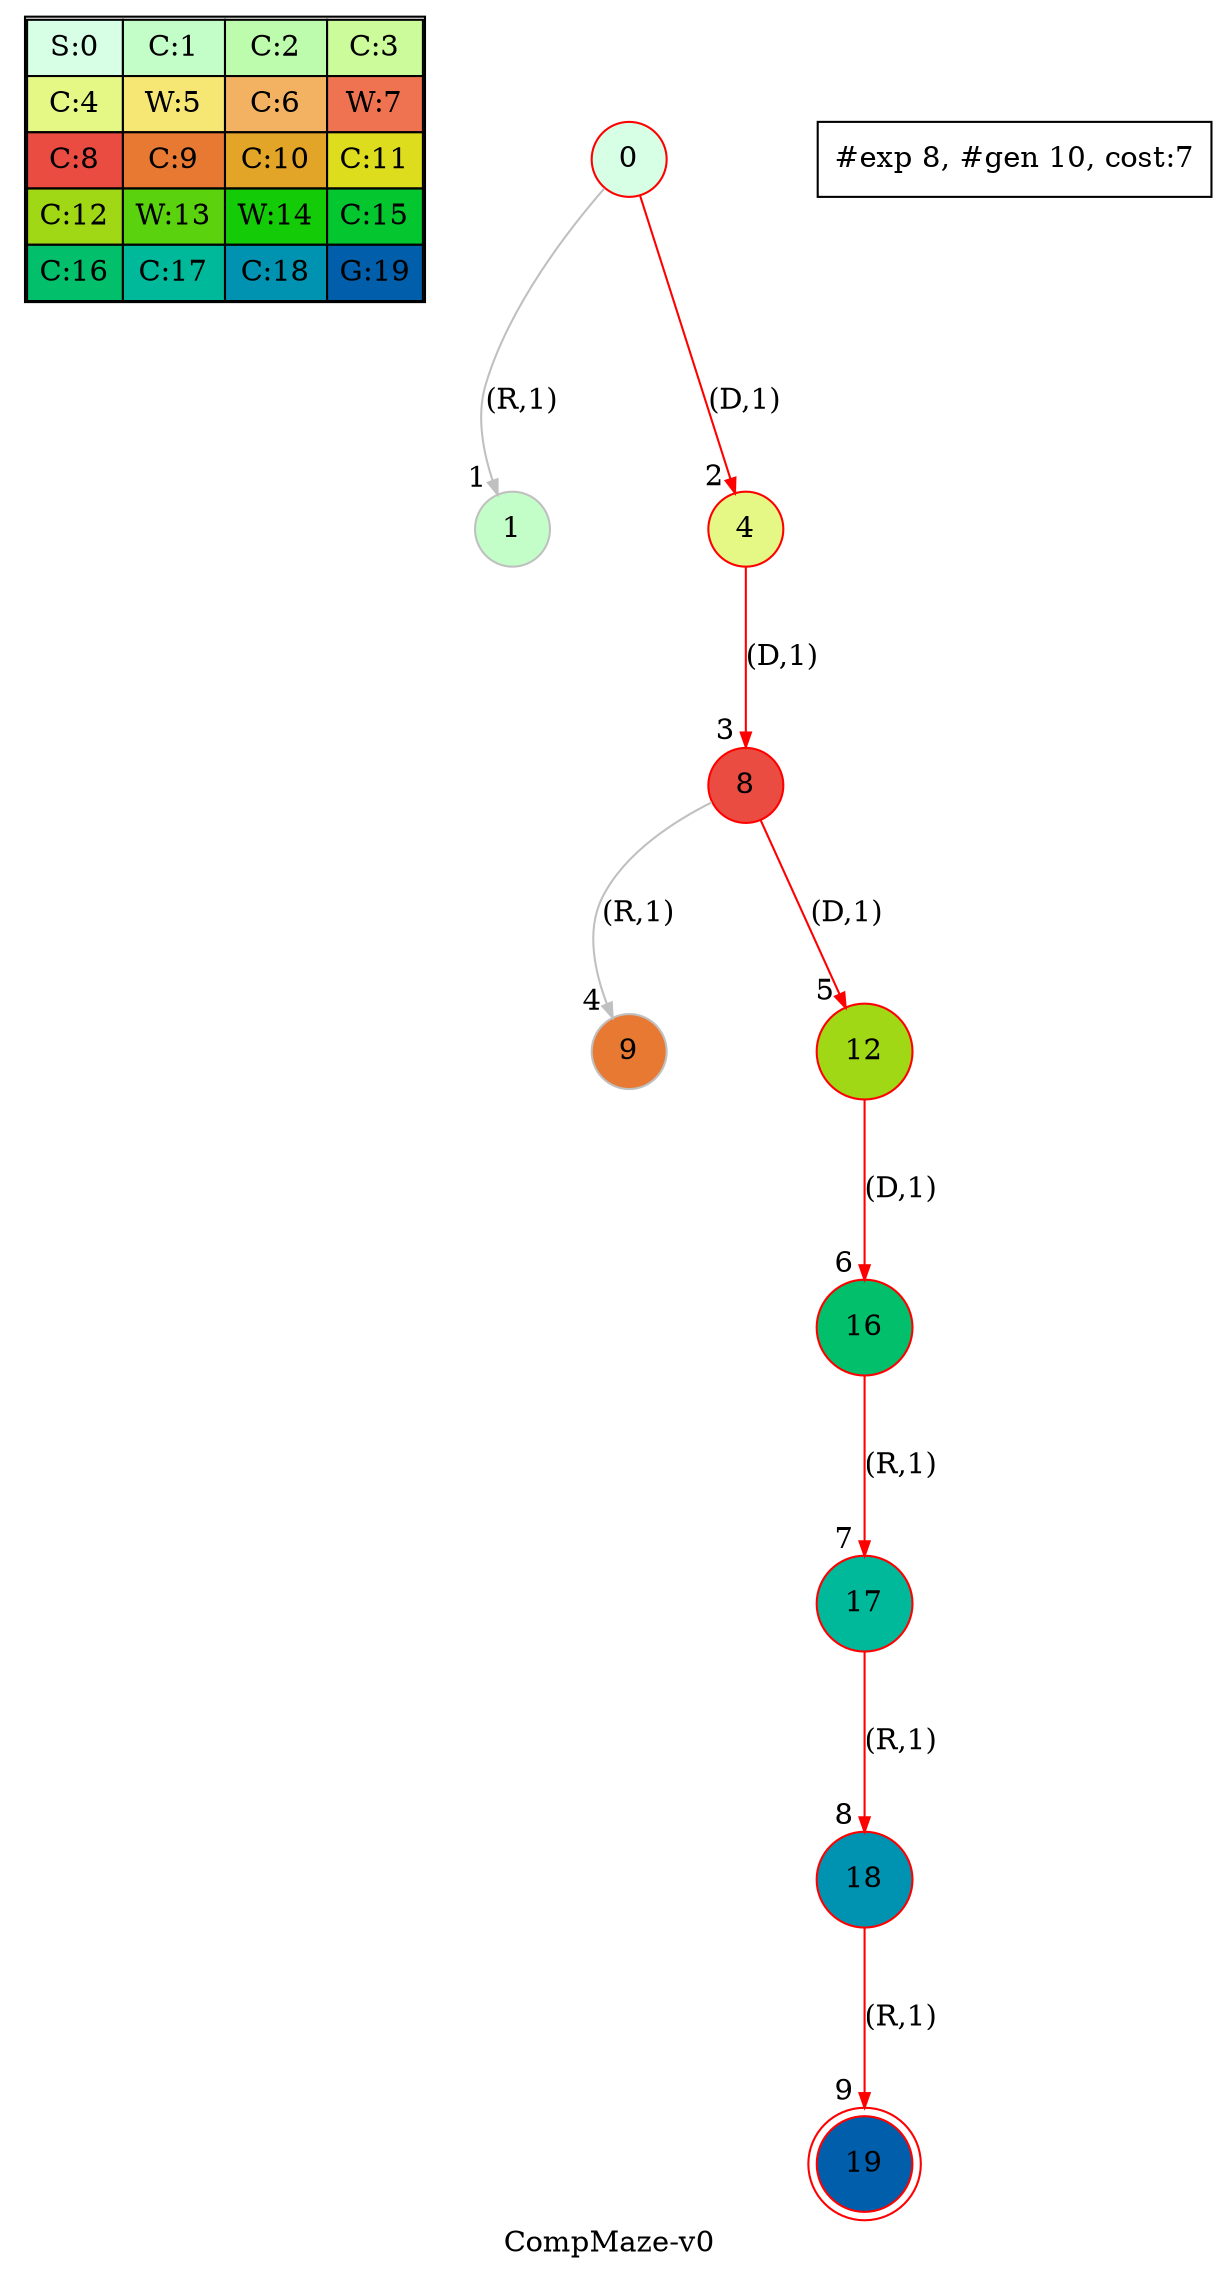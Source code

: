 digraph CompMaze { label="CompMaze-v0"
subgraph MAP {label=Map;map [shape=plaintext label=<<table border="1" cellpadding="5" cellspacing="0" cellborder="1"><tr><td bgcolor="0.39803922 0.15947579 0.99679532 1.        ">S:0</td><td bgcolor="0.35098039 0.23194764 0.99315867 1.        ">C:1</td><td bgcolor="0.29607843 0.31486959 0.98720184 1.        ">C:2</td><td bgcolor="0.24901961 0.38410575 0.98063477 1.        ">C:3</td></tr><tr><td bgcolor="0.19411765 0.46220388 0.97128103 1.        ">C:4</td><td bgcolor="0.14705882 0.52643216 0.96182564 1.        ">W:5</td><td bgcolor="0.09215686 0.59770746 0.94913494 1.        ">C:6</td><td bgcolor="0.0372549  0.66454018 0.93467977 1.        ">W:7</td></tr><tr><td bgcolor="0.00980392 0.71791192 0.92090552 1.        ">C:8</td><td bgcolor="0.06470588 0.77520398 0.9032472  1.        ">C:9</td><td bgcolor="0.11176471 0.81974048 0.88677369 1.        ">C:10</td><td bgcolor="0.16666667 0.8660254  0.8660254  1.        ">C:11</td></tr><tr><td bgcolor="0.21372549 0.9005867  0.84695821 1.        ">C:12</td><td bgcolor="0.26862745 0.93467977 0.82325295 1.        ">W:13</td><td bgcolor="0.32352941 0.96182564 0.79801723 1.        ">W:14</td><td bgcolor="0.37058824 0.97940977 0.77520398 1.        ">C:15</td></tr><tr><td bgcolor="0.4254902  0.99315867 0.74725253 1.        ">C:16</td><td bgcolor="0.47254902 0.99907048 0.72218645 1.        ">C:17</td><td bgcolor="0.52745098 0.99907048 0.69169844 1.        ">C:18</td><td bgcolor="0.5745098  0.99315867 0.66454018 1.        ">G:19</td></tr></table>>]} 
nodesep=1 ranksep=1 node [shape=circle] edge [arrowsize=0.7] 
"0_0" [label=0 style=filled color=red  fillcolor="0.39803922 0.15947579 0.99679532 1.        "];  
"0_0.1-1" [label=1 style=filled color=grey  fillcolor="0.35098039 0.23194764 0.99315867 1.        "];   "0_0" -> "0_0.1-1" [label="(R,1)" headlabel=" 1 " color=grey ]; 
"0_0.4-3" [label=4 style=filled color=grey  fillcolor="0.19411765 0.46220388 0.97128103 1.        "color=red ];    "0_0" -> "0_0.4-3" [label="(D,1)" headlabel=" 2 " color=grey color=red ];  
"0_0.4-3" [label=4 style=filled color=red  fillcolor="0.19411765 0.46220388 0.97128103 1.        "];  
"0_0.4.8-3" [label=8 style=filled color=grey  fillcolor="0.00980392 0.71791192 0.92090552 1.        "color=red ];    "0_0.4-3" -> "0_0.4.8-3" [label="(D,1)" headlabel=" 3 " color=grey color=red ];  
"0_0.4.8-3" [label=8 style=filled color=red  fillcolor="0.00980392 0.71791192 0.92090552 1.        "];  
"0_0.4.8.9-1" [label=9 style=filled color=grey  fillcolor="0.06470588 0.77520398 0.9032472  1.        "];   "0_0.4.8-3" -> "0_0.4.8.9-1" [label="(R,1)" headlabel=" 4 " color=grey ]; 
"0_0.4.8.12-3" [label=12 style=filled color=grey  fillcolor="0.21372549 0.9005867  0.84695821 1.        "color=red ];    "0_0.4.8-3" -> "0_0.4.8.12-3" [label="(D,1)" headlabel=" 5 " color=grey color=red ];  
"0_0.4.8.12-3" [label=12 style=filled color=red  fillcolor="0.21372549 0.9005867  0.84695821 1.        "];  
"0_0.4.8.12.16-3" [label=16 style=filled color=grey  fillcolor="0.4254902  0.99315867 0.74725253 1.        "color=red ];    "0_0.4.8.12-3" -> "0_0.4.8.12.16-3" [label="(D,1)" headlabel=" 6 " color=grey color=red ];  
"0_0.4.8.12.16-3" [label=16 style=filled color=red  fillcolor="0.4254902  0.99315867 0.74725253 1.        "];  
"0_0.4.8.12.16.17-1" [label=17 style=filled color=grey  fillcolor="0.47254902 0.99907048 0.72218645 1.        "color=red ];    "0_0.4.8.12.16-3" -> "0_0.4.8.12.16.17-1" [label="(R,1)" headlabel=" 7 " color=grey color=red ];  
"0_0.4.8.12.16.17-1" [label=17 style=filled color=red  fillcolor="0.47254902 0.99907048 0.72218645 1.        "];  
"0_0.4.8.12.16.17.18-1" [label=18 style=filled color=grey  fillcolor="0.52745098 0.99907048 0.69169844 1.        "color=red ];    "0_0.4.8.12.16.17-1" -> "0_0.4.8.12.16.17.18-1" [label="(R,1)" headlabel=" 8 " color=grey color=red ];  
"0_0.4.8.12.16.17.18-1" [label=18 style=filled color=red  fillcolor="0.52745098 0.99907048 0.69169844 1.        "];  
"0_0.4.8.12.16.17.18.19-1" [label=19 style=filled color=red peripheries=2 fillcolor="0.5745098  0.99315867 0.66454018 1.        "color=red ];  /*GOALSTATE*/  "0_0.4.8.12.16.17.18-1" -> "0_0.4.8.12.16.17.18.19-1" [label="(R,1)" headlabel=" 9 " color=grey color=red ];  
 "#exp 8, #gen 10, cost:7" [ shape=box ];
}
